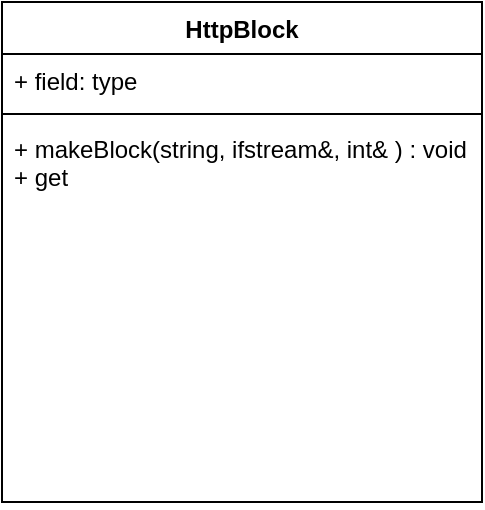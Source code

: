 <mxfile version="21.6.2" type="github">
  <diagram name="페이지-1" id="1ByJ_LNbb1Xafgu7LdPf">
    <mxGraphModel dx="856" dy="1304" grid="1" gridSize="10" guides="1" tooltips="1" connect="1" arrows="1" fold="1" page="1" pageScale="1" pageWidth="827" pageHeight="1169" math="0" shadow="0">
      <root>
        <mxCell id="0" />
        <mxCell id="1" parent="0" />
        <mxCell id="suLfEgz4CX1JzuhPwLuh-1" value="HttpBlock" style="swimlane;fontStyle=1;align=center;verticalAlign=top;childLayout=stackLayout;horizontal=1;startSize=26;horizontalStack=0;resizeParent=1;resizeParentMax=0;resizeLast=0;collapsible=1;marginBottom=0;whiteSpace=wrap;html=1;" vertex="1" parent="1">
          <mxGeometry x="150" y="220" width="240" height="250" as="geometry" />
        </mxCell>
        <mxCell id="suLfEgz4CX1JzuhPwLuh-2" value="+ field: type" style="text;strokeColor=none;fillColor=none;align=left;verticalAlign=top;spacingLeft=4;spacingRight=4;overflow=hidden;rotatable=0;points=[[0,0.5],[1,0.5]];portConstraint=eastwest;whiteSpace=wrap;html=1;" vertex="1" parent="suLfEgz4CX1JzuhPwLuh-1">
          <mxGeometry y="26" width="240" height="26" as="geometry" />
        </mxCell>
        <mxCell id="suLfEgz4CX1JzuhPwLuh-3" value="" style="line;strokeWidth=1;fillColor=none;align=left;verticalAlign=middle;spacingTop=-1;spacingLeft=3;spacingRight=3;rotatable=0;labelPosition=right;points=[];portConstraint=eastwest;strokeColor=inherit;" vertex="1" parent="suLfEgz4CX1JzuhPwLuh-1">
          <mxGeometry y="52" width="240" height="8" as="geometry" />
        </mxCell>
        <mxCell id="suLfEgz4CX1JzuhPwLuh-4" value="+ makeBlock(string, ifstream&amp;amp;, int&amp;amp; ) :&amp;nbsp;&lt;span style=&quot;font-size: 12px;&quot;&gt;&lt;/span&gt;void&lt;br&gt;+ get" style="text;strokeColor=none;fillColor=none;align=left;verticalAlign=top;spacingLeft=4;spacingRight=4;overflow=hidden;rotatable=0;points=[[0,0.5],[1,0.5]];portConstraint=eastwest;whiteSpace=wrap;html=1;" vertex="1" parent="suLfEgz4CX1JzuhPwLuh-1">
          <mxGeometry y="60" width="240" height="190" as="geometry" />
        </mxCell>
      </root>
    </mxGraphModel>
  </diagram>
</mxfile>

